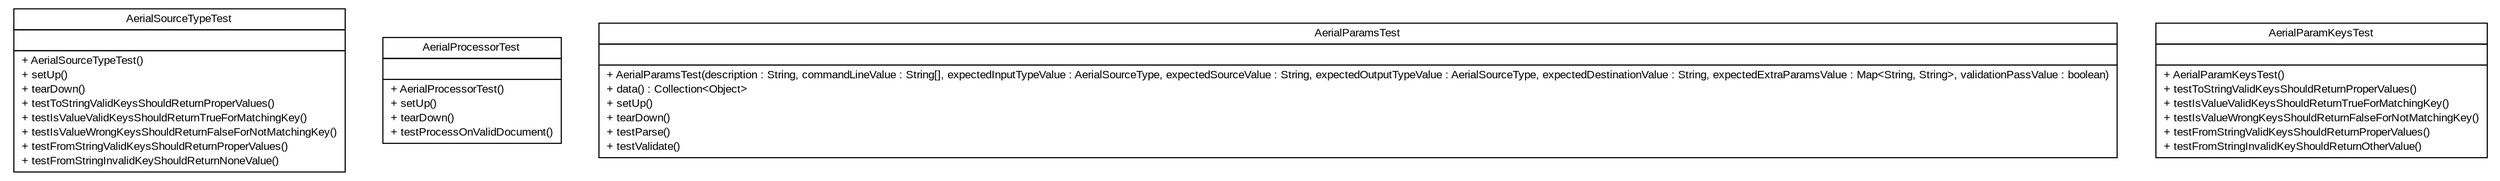 #!/usr/local/bin/dot
#
# Class diagram 
# Generated by UMLGraph version R5_6 (http://www.umlgraph.org/)
#

digraph G {
	edge [fontname="arial",fontsize=10,labelfontname="arial",labelfontsize=10];
	node [fontname="arial",fontsize=10,shape=plaintext];
	nodesep=0.25;
	ranksep=0.5;
	// com.github.mkolisnyk.aerial.core.AerialSourceTypeTest
	c34 [label=<<table title="com.github.mkolisnyk.aerial.core.AerialSourceTypeTest" border="0" cellborder="1" cellspacing="0" cellpadding="2" port="p" href="./AerialSourceTypeTest.html">
		<tr><td><table border="0" cellspacing="0" cellpadding="1">
<tr><td align="center" balign="center"> AerialSourceTypeTest </td></tr>
		</table></td></tr>
		<tr><td><table border="0" cellspacing="0" cellpadding="1">
<tr><td align="left" balign="left">  </td></tr>
		</table></td></tr>
		<tr><td><table border="0" cellspacing="0" cellpadding="1">
<tr><td align="left" balign="left"> + AerialSourceTypeTest() </td></tr>
<tr><td align="left" balign="left"> + setUp() </td></tr>
<tr><td align="left" balign="left"> + tearDown() </td></tr>
<tr><td align="left" balign="left"> + testToStringValidKeysShouldReturnProperValues() </td></tr>
<tr><td align="left" balign="left"> + testIsValueValidKeysShouldReturnTrueForMatchingKey() </td></tr>
<tr><td align="left" balign="left"> + testIsValueWrongKeysShouldReturnFalseForNotMatchingKey() </td></tr>
<tr><td align="left" balign="left"> + testFromStringValidKeysShouldReturnProperValues() </td></tr>
<tr><td align="left" balign="left"> + testFromStringInvalidKeyShouldReturnNoneValue() </td></tr>
		</table></td></tr>
		</table>>, URL="./AerialSourceTypeTest.html", fontname="arial", fontcolor="black", fontsize=10.0];
	// com.github.mkolisnyk.aerial.core.AerialProcessorTest
	c35 [label=<<table title="com.github.mkolisnyk.aerial.core.AerialProcessorTest" border="0" cellborder="1" cellspacing="0" cellpadding="2" port="p" href="./AerialProcessorTest.html">
		<tr><td><table border="0" cellspacing="0" cellpadding="1">
<tr><td align="center" balign="center"> AerialProcessorTest </td></tr>
		</table></td></tr>
		<tr><td><table border="0" cellspacing="0" cellpadding="1">
<tr><td align="left" balign="left">  </td></tr>
		</table></td></tr>
		<tr><td><table border="0" cellspacing="0" cellpadding="1">
<tr><td align="left" balign="left"> + AerialProcessorTest() </td></tr>
<tr><td align="left" balign="left"> + setUp() </td></tr>
<tr><td align="left" balign="left"> + tearDown() </td></tr>
<tr><td align="left" balign="left"> + testProcessOnValidDocument() </td></tr>
		</table></td></tr>
		</table>>, URL="./AerialProcessorTest.html", fontname="arial", fontcolor="black", fontsize=10.0];
	// com.github.mkolisnyk.aerial.core.AerialParamsTest
	c36 [label=<<table title="com.github.mkolisnyk.aerial.core.AerialParamsTest" border="0" cellborder="1" cellspacing="0" cellpadding="2" port="p" href="./AerialParamsTest.html">
		<tr><td><table border="0" cellspacing="0" cellpadding="1">
<tr><td align="center" balign="center"> AerialParamsTest </td></tr>
		</table></td></tr>
		<tr><td><table border="0" cellspacing="0" cellpadding="1">
<tr><td align="left" balign="left">  </td></tr>
		</table></td></tr>
		<tr><td><table border="0" cellspacing="0" cellpadding="1">
<tr><td align="left" balign="left"> + AerialParamsTest(description : String, commandLineValue : String[], expectedInputTypeValue : AerialSourceType, expectedSourceValue : String, expectedOutputTypeValue : AerialSourceType, expectedDestinationValue : String, expectedExtraParamsValue : Map&lt;String, String&gt;, validationPassValue : boolean) </td></tr>
<tr><td align="left" balign="left"> + data() : Collection&lt;Object&gt; </td></tr>
<tr><td align="left" balign="left"> + setUp() </td></tr>
<tr><td align="left" balign="left"> + tearDown() </td></tr>
<tr><td align="left" balign="left"> + testParse() </td></tr>
<tr><td align="left" balign="left"> + testValidate() </td></tr>
		</table></td></tr>
		</table>>, URL="./AerialParamsTest.html", fontname="arial", fontcolor="black", fontsize=10.0];
	// com.github.mkolisnyk.aerial.core.AerialParamKeysTest
	c37 [label=<<table title="com.github.mkolisnyk.aerial.core.AerialParamKeysTest" border="0" cellborder="1" cellspacing="0" cellpadding="2" port="p" href="./AerialParamKeysTest.html">
		<tr><td><table border="0" cellspacing="0" cellpadding="1">
<tr><td align="center" balign="center"> AerialParamKeysTest </td></tr>
		</table></td></tr>
		<tr><td><table border="0" cellspacing="0" cellpadding="1">
<tr><td align="left" balign="left">  </td></tr>
		</table></td></tr>
		<tr><td><table border="0" cellspacing="0" cellpadding="1">
<tr><td align="left" balign="left"> + AerialParamKeysTest() </td></tr>
<tr><td align="left" balign="left"> + testToStringValidKeysShouldReturnProperValues() </td></tr>
<tr><td align="left" balign="left"> + testIsValueValidKeysShouldReturnTrueForMatchingKey() </td></tr>
<tr><td align="left" balign="left"> + testIsValueWrongKeysShouldReturnFalseForNotMatchingKey() </td></tr>
<tr><td align="left" balign="left"> + testFromStringValidKeysShouldReturnProperValues() </td></tr>
<tr><td align="left" balign="left"> + testFromStringInvalidKeyShouldReturnOtherValue() </td></tr>
		</table></td></tr>
		</table>>, URL="./AerialParamKeysTest.html", fontname="arial", fontcolor="black", fontsize=10.0];
}

